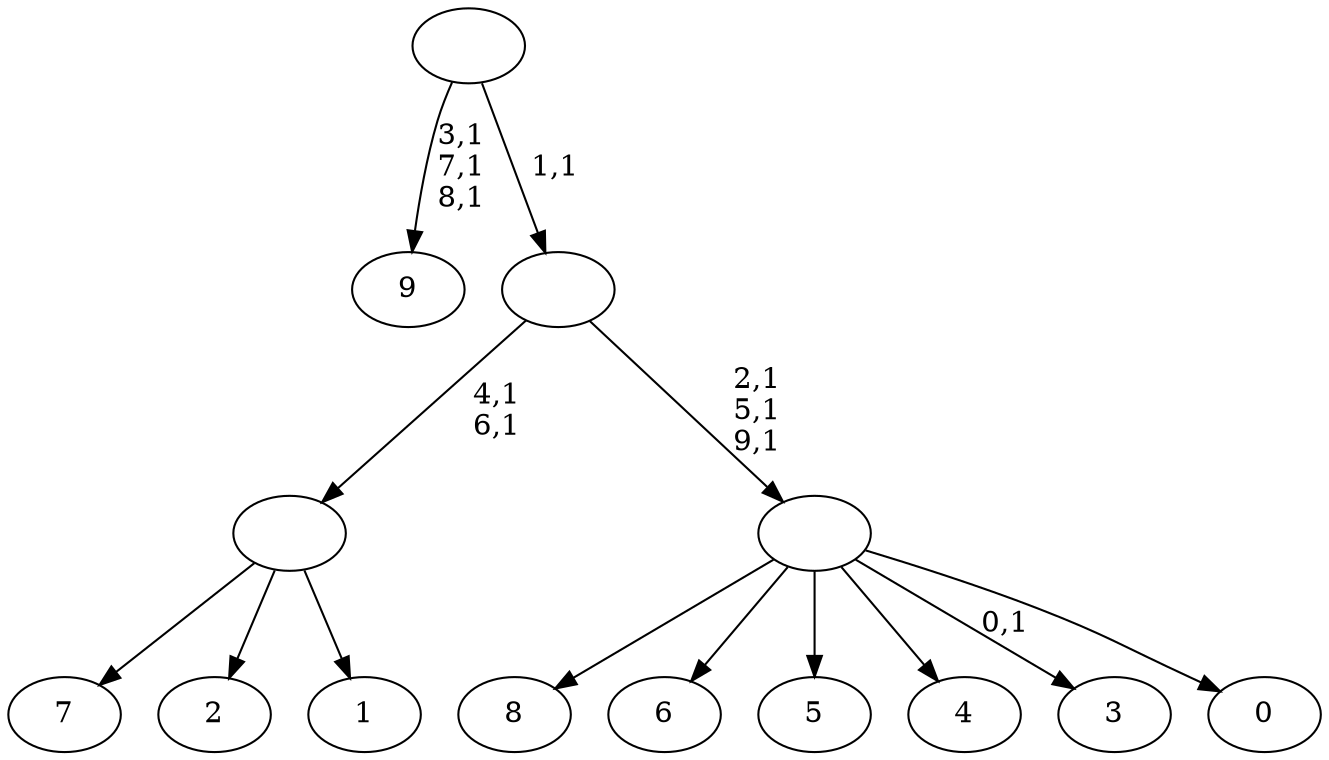 digraph T {
	20 [label="9"]
	16 [label="8"]
	15 [label="7"]
	14 [label="6"]
	13 [label="5"]
	12 [label="4"]
	11 [label="3"]
	9 [label="2"]
	8 [label="1"]
	7 [label=""]
	5 [label="0"]
	4 [label=""]
	1 [label=""]
	0 [label=""]
	7 -> 15 [label=""]
	7 -> 9 [label=""]
	7 -> 8 [label=""]
	4 -> 11 [label="0,1"]
	4 -> 16 [label=""]
	4 -> 14 [label=""]
	4 -> 13 [label=""]
	4 -> 12 [label=""]
	4 -> 5 [label=""]
	1 -> 4 [label="2,1\n5,1\n9,1"]
	1 -> 7 [label="4,1\n6,1"]
	0 -> 20 [label="3,1\n7,1\n8,1"]
	0 -> 1 [label="1,1"]
}
